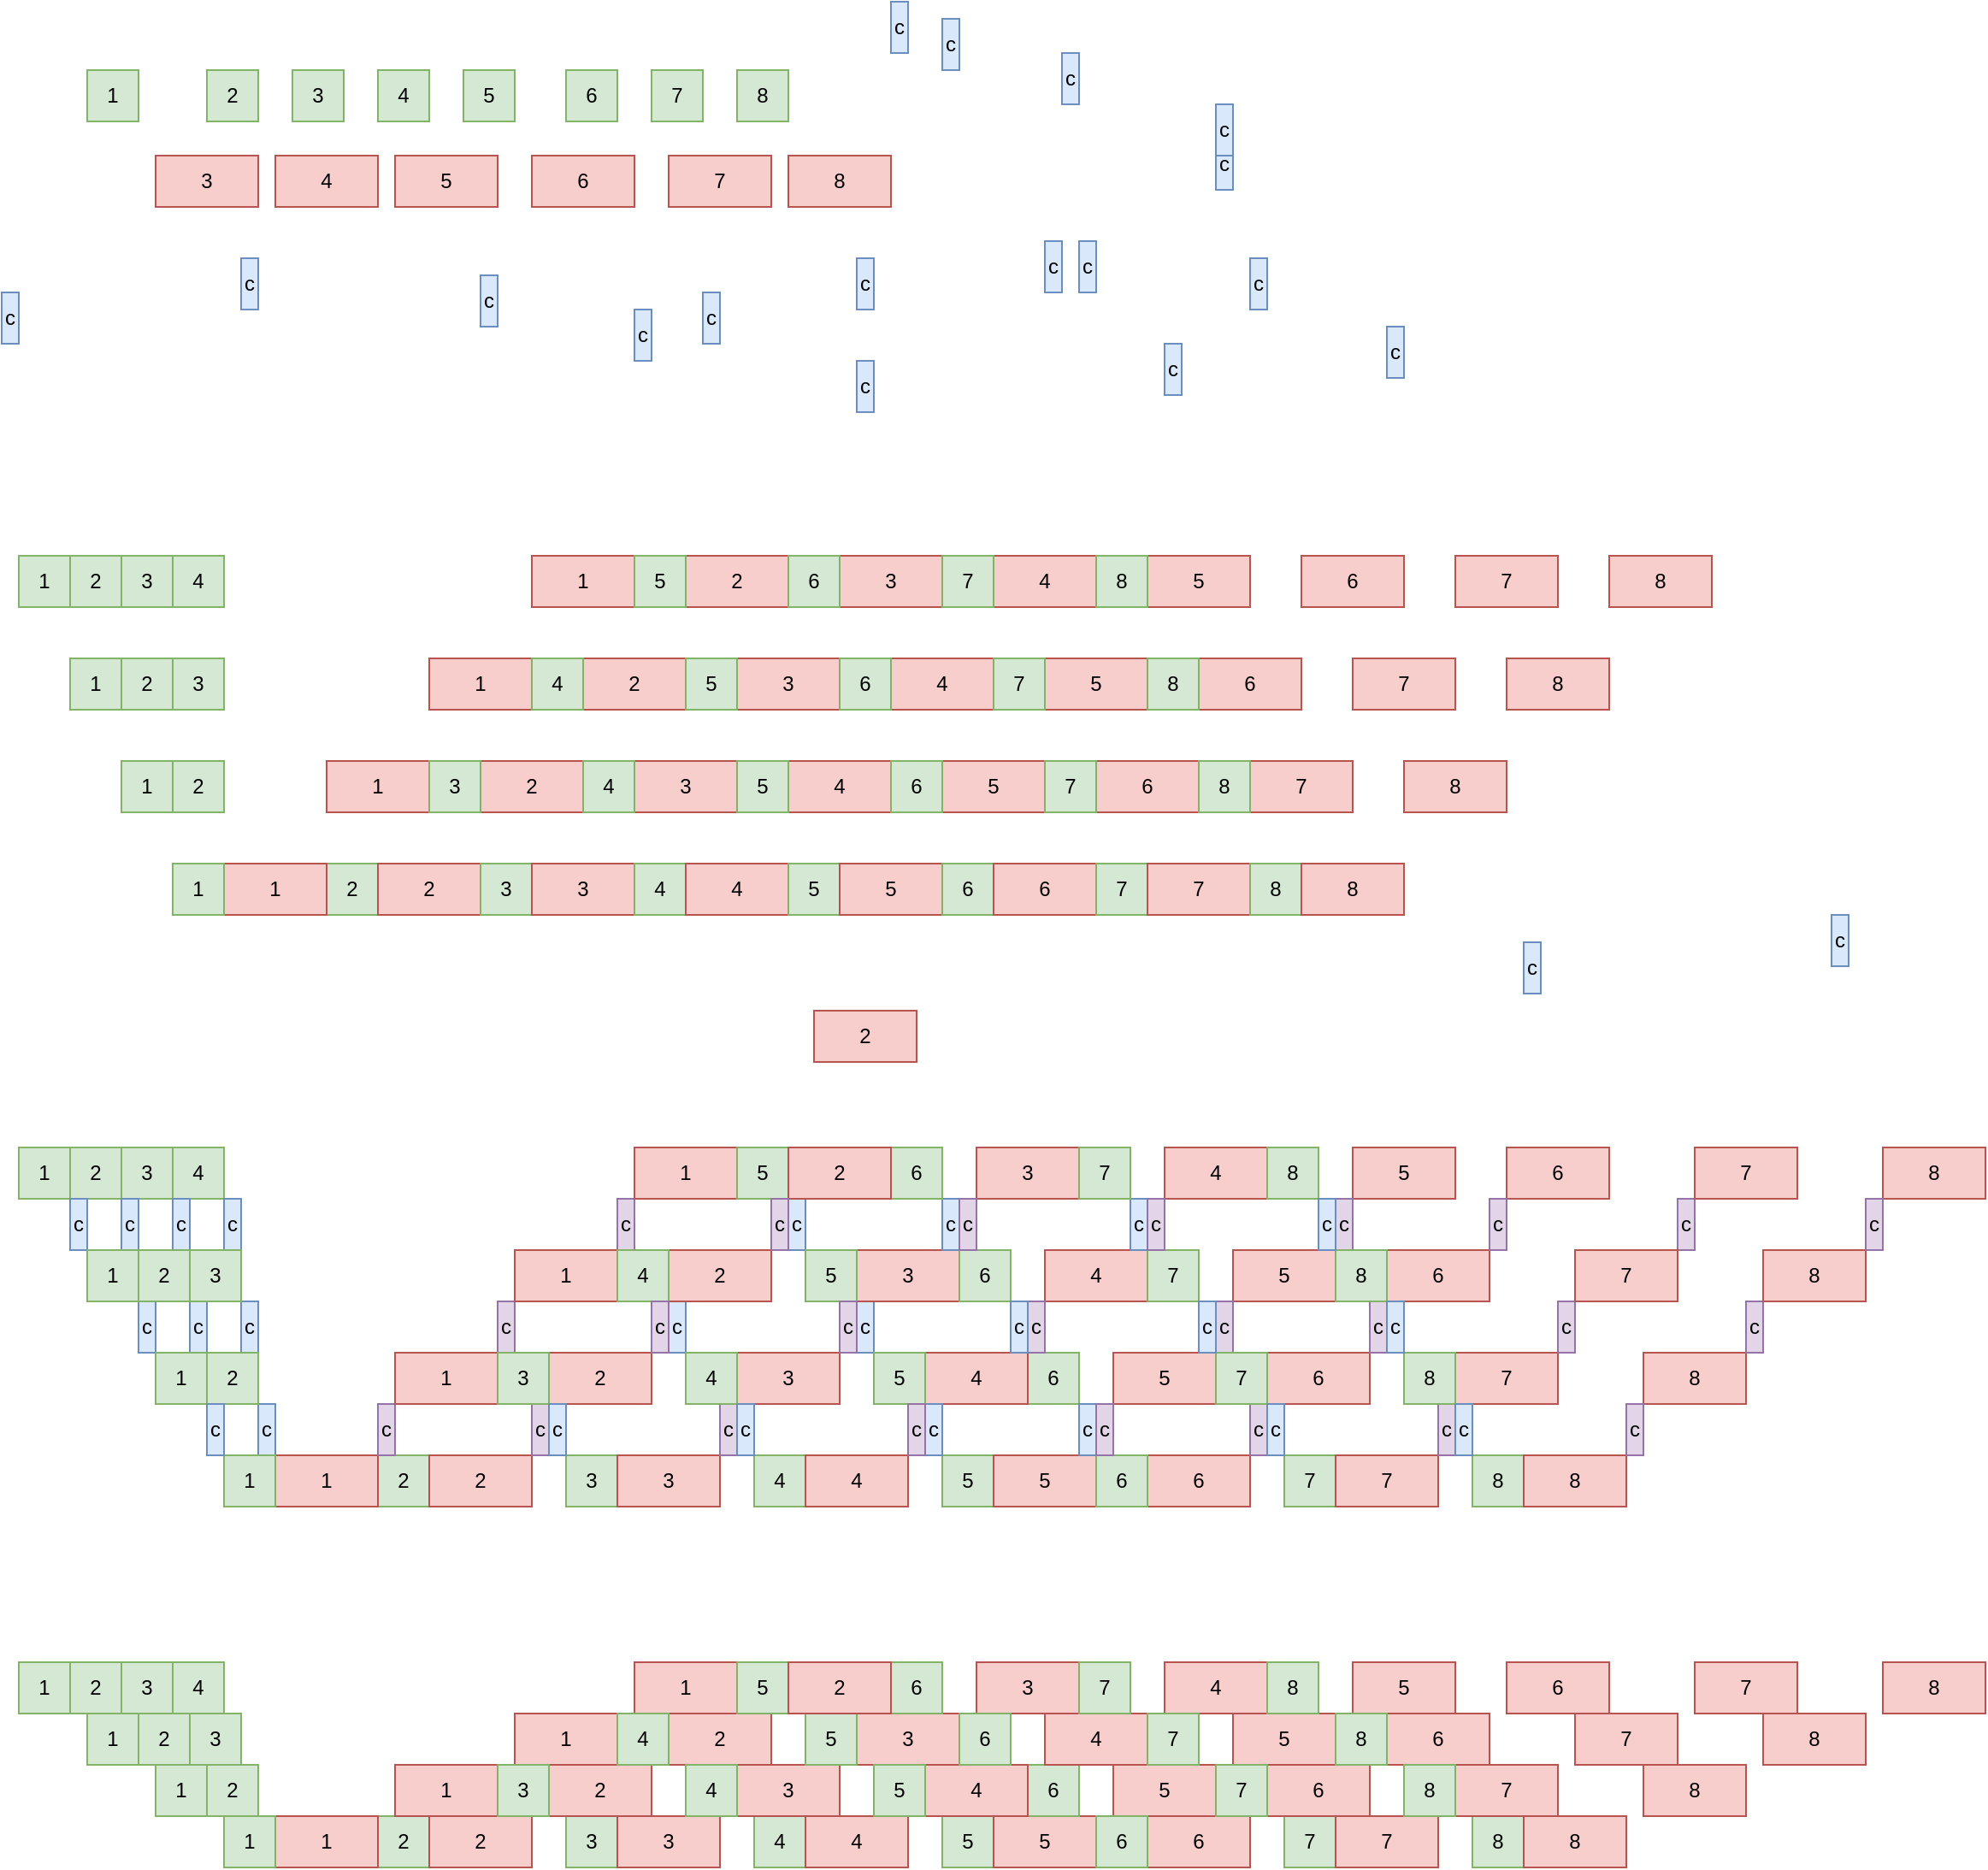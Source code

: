 <mxfile version="28.0.7" pages="2">
  <diagram name="第 1 页" id="0XEMF-05uwlwE_PrEEB_">
    <mxGraphModel dx="1178" dy="724" grid="1" gridSize="10" guides="1" tooltips="1" connect="1" arrows="1" fold="1" page="1" pageScale="1" pageWidth="1169" pageHeight="827" math="0" shadow="0">
      <root>
        <mxCell id="0" />
        <mxCell id="1" parent="0" />
        <mxCell id="P6ik16VyTvR0R-0Ue-37-1" value="1" style="rounded=0;whiteSpace=wrap;html=1;fillColor=#d5e8d4;strokeColor=#82b366;" parent="1" vertex="1">
          <mxGeometry x="120" y="100" width="30" height="30" as="geometry" />
        </mxCell>
        <mxCell id="P6ik16VyTvR0R-0Ue-37-2" value="2" style="rounded=0;whiteSpace=wrap;html=1;fillColor=#d5e8d4;strokeColor=#82b366;" parent="1" vertex="1">
          <mxGeometry x="260" y="564" width="30" height="30" as="geometry" />
        </mxCell>
        <mxCell id="P6ik16VyTvR0R-0Ue-37-3" value="3" style="rounded=0;whiteSpace=wrap;html=1;fillColor=#d5e8d4;strokeColor=#82b366;" parent="1" vertex="1">
          <mxGeometry x="240" y="100" width="30" height="30" as="geometry" />
        </mxCell>
        <mxCell id="P6ik16VyTvR0R-0Ue-37-4" value="4" style="rounded=0;whiteSpace=wrap;html=1;fillColor=#d5e8d4;strokeColor=#82b366;" parent="1" vertex="1">
          <mxGeometry x="290" y="100" width="30" height="30" as="geometry" />
        </mxCell>
        <mxCell id="P6ik16VyTvR0R-0Ue-37-5" value="5" style="rounded=0;whiteSpace=wrap;html=1;fillColor=#d5e8d4;strokeColor=#82b366;" parent="1" vertex="1">
          <mxGeometry x="340" y="100" width="30" height="30" as="geometry" />
        </mxCell>
        <mxCell id="P6ik16VyTvR0R-0Ue-37-6" value="6" style="rounded=0;whiteSpace=wrap;html=1;fillColor=#d5e8d4;strokeColor=#82b366;" parent="1" vertex="1">
          <mxGeometry x="400" y="100" width="30" height="30" as="geometry" />
        </mxCell>
        <mxCell id="P6ik16VyTvR0R-0Ue-37-7" value="7" style="rounded=0;whiteSpace=wrap;html=1;fillColor=#d5e8d4;strokeColor=#82b366;" parent="1" vertex="1">
          <mxGeometry x="450" y="100" width="30" height="30" as="geometry" />
        </mxCell>
        <mxCell id="P6ik16VyTvR0R-0Ue-37-8" value="8" style="rounded=0;whiteSpace=wrap;html=1;fillColor=#d5e8d4;strokeColor=#82b366;" parent="1" vertex="1">
          <mxGeometry x="500" y="100" width="30" height="30" as="geometry" />
        </mxCell>
        <mxCell id="P6ik16VyTvR0R-0Ue-37-9" value="1" style="rounded=0;whiteSpace=wrap;html=1;fillColor=#f8cecc;strokeColor=#b85450;" parent="1" vertex="1">
          <mxGeometry x="200" y="564" width="60" height="30" as="geometry" />
        </mxCell>
        <mxCell id="P6ik16VyTvR0R-0Ue-37-10" value="2" style="rounded=0;whiteSpace=wrap;html=1;fillColor=#f8cecc;strokeColor=#b85450;" parent="1" vertex="1">
          <mxGeometry x="290" y="564" width="60" height="30" as="geometry" />
        </mxCell>
        <mxCell id="P6ik16VyTvR0R-0Ue-37-11" value="3" style="rounded=0;whiteSpace=wrap;html=1;fillColor=#f8cecc;strokeColor=#b85450;" parent="1" vertex="1">
          <mxGeometry x="160" y="150" width="60" height="30" as="geometry" />
        </mxCell>
        <mxCell id="P6ik16VyTvR0R-0Ue-37-12" value="4" style="rounded=0;whiteSpace=wrap;html=1;fillColor=#f8cecc;strokeColor=#b85450;" parent="1" vertex="1">
          <mxGeometry x="230" y="150" width="60" height="30" as="geometry" />
        </mxCell>
        <mxCell id="P6ik16VyTvR0R-0Ue-37-13" value="5" style="rounded=0;whiteSpace=wrap;html=1;fillColor=#f8cecc;strokeColor=#b85450;" parent="1" vertex="1">
          <mxGeometry x="300" y="150" width="60" height="30" as="geometry" />
        </mxCell>
        <mxCell id="P6ik16VyTvR0R-0Ue-37-14" value="6" style="rounded=0;whiteSpace=wrap;html=1;fillColor=#f8cecc;strokeColor=#b85450;" parent="1" vertex="1">
          <mxGeometry x="380" y="150" width="60" height="30" as="geometry" />
        </mxCell>
        <mxCell id="P6ik16VyTvR0R-0Ue-37-15" value="7" style="rounded=0;whiteSpace=wrap;html=1;fillColor=#f8cecc;strokeColor=#b85450;" parent="1" vertex="1">
          <mxGeometry x="460" y="150" width="60" height="30" as="geometry" />
        </mxCell>
        <mxCell id="P6ik16VyTvR0R-0Ue-37-16" value="8" style="rounded=0;whiteSpace=wrap;html=1;fillColor=#f8cecc;strokeColor=#b85450;" parent="1" vertex="1">
          <mxGeometry x="530" y="150" width="60" height="30" as="geometry" />
        </mxCell>
        <mxCell id="P6ik16VyTvR0R-0Ue-37-17" value="1" style="rounded=0;whiteSpace=wrap;html=1;fillColor=#d5e8d4;strokeColor=#82b366;" parent="1" vertex="1">
          <mxGeometry x="80" y="384" width="30" height="30" as="geometry" />
        </mxCell>
        <mxCell id="P6ik16VyTvR0R-0Ue-37-18" value="2" style="rounded=0;whiteSpace=wrap;html=1;fillColor=#d5e8d4;strokeColor=#82b366;" parent="1" vertex="1">
          <mxGeometry x="110" y="384" width="30" height="30" as="geometry" />
        </mxCell>
        <mxCell id="P6ik16VyTvR0R-0Ue-37-19" value="3" style="rounded=0;whiteSpace=wrap;html=1;fillColor=#d5e8d4;strokeColor=#82b366;" parent="1" vertex="1">
          <mxGeometry x="140" y="384" width="30" height="30" as="geometry" />
        </mxCell>
        <mxCell id="P6ik16VyTvR0R-0Ue-37-20" value="4" style="rounded=0;whiteSpace=wrap;html=1;fillColor=#d5e8d4;strokeColor=#82b366;" parent="1" vertex="1">
          <mxGeometry x="170" y="384" width="30" height="30" as="geometry" />
        </mxCell>
        <mxCell id="P6ik16VyTvR0R-0Ue-37-26" value="c" style="rounded=0;whiteSpace=wrap;html=1;fillColor=#dae8fc;strokeColor=#6c8ebf;" parent="1" vertex="1">
          <mxGeometry x="570" y="270" width="10" height="30" as="geometry" />
        </mxCell>
        <mxCell id="P6ik16VyTvR0R-0Ue-37-27" value="c" style="rounded=0;whiteSpace=wrap;html=1;fillColor=#dae8fc;strokeColor=#6c8ebf;" parent="1" vertex="1">
          <mxGeometry x="570" y="270" width="10" height="30" as="geometry" />
        </mxCell>
        <mxCell id="P6ik16VyTvR0R-0Ue-37-29" value="c" style="rounded=0;whiteSpace=wrap;html=1;fillColor=#dae8fc;strokeColor=#6c8ebf;" parent="1" vertex="1">
          <mxGeometry x="750" y="260" width="10" height="30" as="geometry" />
        </mxCell>
        <mxCell id="P6ik16VyTvR0R-0Ue-37-30" value="c" style="rounded=0;whiteSpace=wrap;html=1;fillColor=#dae8fc;strokeColor=#6c8ebf;" parent="1" vertex="1">
          <mxGeometry x="800" y="210" width="10" height="30" as="geometry" />
        </mxCell>
        <mxCell id="P6ik16VyTvR0R-0Ue-37-31" value="c" style="rounded=0;whiteSpace=wrap;html=1;fillColor=#dae8fc;strokeColor=#6c8ebf;" parent="1" vertex="1">
          <mxGeometry x="880" y="250" width="10" height="30" as="geometry" />
        </mxCell>
        <mxCell id="P6ik16VyTvR0R-0Ue-37-32" value="c" style="rounded=0;whiteSpace=wrap;html=1;fillColor=#dae8fc;strokeColor=#6c8ebf;" parent="1" vertex="1">
          <mxGeometry x="480" y="230" width="10" height="30" as="geometry" />
        </mxCell>
        <mxCell id="P6ik16VyTvR0R-0Ue-37-33" value="c" style="rounded=0;whiteSpace=wrap;html=1;fillColor=#dae8fc;strokeColor=#6c8ebf;" parent="1" vertex="1">
          <mxGeometry x="440" y="240" width="10" height="30" as="geometry" />
        </mxCell>
        <mxCell id="P6ik16VyTvR0R-0Ue-37-35" value="c" style="rounded=0;whiteSpace=wrap;html=1;fillColor=#dae8fc;strokeColor=#6c8ebf;" parent="1" vertex="1">
          <mxGeometry x="350" y="220" width="10" height="30" as="geometry" />
        </mxCell>
        <mxCell id="P6ik16VyTvR0R-0Ue-37-37" value="c" style="rounded=0;whiteSpace=wrap;html=1;fillColor=#dae8fc;strokeColor=#6c8ebf;" parent="1" vertex="1">
          <mxGeometry x="210" y="210" width="10" height="30" as="geometry" />
        </mxCell>
        <mxCell id="P6ik16VyTvR0R-0Ue-37-39" value="c" style="rounded=0;whiteSpace=wrap;html=1;fillColor=#dae8fc;strokeColor=#6c8ebf;" parent="1" vertex="1">
          <mxGeometry x="70" y="230" width="10" height="30" as="geometry" />
        </mxCell>
        <mxCell id="P6ik16VyTvR0R-0Ue-37-40" value="c" style="rounded=0;whiteSpace=wrap;html=1;fillColor=#dae8fc;strokeColor=#6c8ebf;" parent="1" vertex="1">
          <mxGeometry x="570" y="210" width="10" height="30" as="geometry" />
        </mxCell>
        <mxCell id="P6ik16VyTvR0R-0Ue-37-41" value="c" style="rounded=0;whiteSpace=wrap;html=1;fillColor=#dae8fc;strokeColor=#6c8ebf;" parent="1" vertex="1">
          <mxGeometry x="680" y="200" width="10" height="30" as="geometry" />
        </mxCell>
        <mxCell id="P6ik16VyTvR0R-0Ue-37-42" value="c" style="rounded=0;whiteSpace=wrap;html=1;fillColor=#dae8fc;strokeColor=#6c8ebf;" parent="1" vertex="1">
          <mxGeometry x="700" y="200" width="10" height="30" as="geometry" />
        </mxCell>
        <mxCell id="P6ik16VyTvR0R-0Ue-37-43" value="c" style="rounded=0;whiteSpace=wrap;html=1;fillColor=#dae8fc;strokeColor=#6c8ebf;" parent="1" vertex="1">
          <mxGeometry x="780" y="140" width="10" height="30" as="geometry" />
        </mxCell>
        <mxCell id="P6ik16VyTvR0R-0Ue-37-44" value="c" style="rounded=0;whiteSpace=wrap;html=1;fillColor=#dae8fc;strokeColor=#6c8ebf;" parent="1" vertex="1">
          <mxGeometry x="780" y="120" width="10" height="30" as="geometry" />
        </mxCell>
        <mxCell id="P6ik16VyTvR0R-0Ue-37-45" value="c" style="rounded=0;whiteSpace=wrap;html=1;fillColor=#dae8fc;strokeColor=#6c8ebf;" parent="1" vertex="1">
          <mxGeometry x="690" y="90" width="10" height="30" as="geometry" />
        </mxCell>
        <mxCell id="P6ik16VyTvR0R-0Ue-37-46" value="c" style="rounded=0;whiteSpace=wrap;html=1;fillColor=#dae8fc;strokeColor=#6c8ebf;" parent="1" vertex="1">
          <mxGeometry x="620" y="70" width="10" height="30" as="geometry" />
        </mxCell>
        <mxCell id="P6ik16VyTvR0R-0Ue-37-47" value="c" style="rounded=0;whiteSpace=wrap;html=1;fillColor=#dae8fc;strokeColor=#6c8ebf;" parent="1" vertex="1">
          <mxGeometry x="590" y="60" width="10" height="30" as="geometry" />
        </mxCell>
        <mxCell id="P6ik16VyTvR0R-0Ue-37-49" value="1" style="rounded=0;whiteSpace=wrap;html=1;fillColor=#d5e8d4;strokeColor=#82b366;" parent="1" vertex="1">
          <mxGeometry x="110" y="444" width="30" height="30" as="geometry" />
        </mxCell>
        <mxCell id="P6ik16VyTvR0R-0Ue-37-50" value="2" style="rounded=0;whiteSpace=wrap;html=1;fillColor=#d5e8d4;strokeColor=#82b366;" parent="1" vertex="1">
          <mxGeometry x="140" y="444" width="30" height="30" as="geometry" />
        </mxCell>
        <mxCell id="P6ik16VyTvR0R-0Ue-37-51" value="3" style="rounded=0;whiteSpace=wrap;html=1;fillColor=#d5e8d4;strokeColor=#82b366;" parent="1" vertex="1">
          <mxGeometry x="170" y="444" width="30" height="30" as="geometry" />
        </mxCell>
        <mxCell id="P6ik16VyTvR0R-0Ue-37-53" value="1" style="rounded=0;whiteSpace=wrap;html=1;fillColor=#d5e8d4;strokeColor=#82b366;" parent="1" vertex="1">
          <mxGeometry x="140" y="504" width="30" height="30" as="geometry" />
        </mxCell>
        <mxCell id="P6ik16VyTvR0R-0Ue-37-54" value="2" style="rounded=0;whiteSpace=wrap;html=1;fillColor=#d5e8d4;strokeColor=#82b366;" parent="1" vertex="1">
          <mxGeometry x="170" y="504" width="30" height="30" as="geometry" />
        </mxCell>
        <mxCell id="P6ik16VyTvR0R-0Ue-37-55" value="1" style="rounded=0;whiteSpace=wrap;html=1;fillColor=#d5e8d4;strokeColor=#82b366;" parent="1" vertex="1">
          <mxGeometry x="170" y="564" width="30" height="30" as="geometry" />
        </mxCell>
        <mxCell id="P6ik16VyTvR0R-0Ue-37-57" value="2" style="rounded=0;whiteSpace=wrap;html=1;fillColor=#d5e8d4;strokeColor=#82b366;" parent="1" vertex="1">
          <mxGeometry x="190" y="100" width="30" height="30" as="geometry" />
        </mxCell>
        <mxCell id="P6ik16VyTvR0R-0Ue-37-58" value="3" style="rounded=0;whiteSpace=wrap;html=1;fillColor=#d5e8d4;strokeColor=#82b366;" parent="1" vertex="1">
          <mxGeometry x="350" y="564" width="30" height="30" as="geometry" />
        </mxCell>
        <mxCell id="P6ik16VyTvR0R-0Ue-37-59" value="3" style="rounded=0;whiteSpace=wrap;html=1;fillColor=#f8cecc;strokeColor=#b85450;" parent="1" vertex="1">
          <mxGeometry x="380" y="564" width="60" height="30" as="geometry" />
        </mxCell>
        <mxCell id="P6ik16VyTvR0R-0Ue-37-61" value="4" style="rounded=0;whiteSpace=wrap;html=1;fillColor=#d5e8d4;strokeColor=#82b366;" parent="1" vertex="1">
          <mxGeometry x="440" y="564" width="30" height="30" as="geometry" />
        </mxCell>
        <mxCell id="P6ik16VyTvR0R-0Ue-37-62" value="4" style="rounded=0;whiteSpace=wrap;html=1;fillColor=#f8cecc;strokeColor=#b85450;" parent="1" vertex="1">
          <mxGeometry x="470" y="564" width="60" height="30" as="geometry" />
        </mxCell>
        <mxCell id="P6ik16VyTvR0R-0Ue-37-63" value="5" style="rounded=0;whiteSpace=wrap;html=1;fillColor=#d5e8d4;strokeColor=#82b366;" parent="1" vertex="1">
          <mxGeometry x="530" y="564" width="30" height="30" as="geometry" />
        </mxCell>
        <mxCell id="P6ik16VyTvR0R-0Ue-37-64" value="5" style="rounded=0;whiteSpace=wrap;html=1;fillColor=#f8cecc;strokeColor=#b85450;" parent="1" vertex="1">
          <mxGeometry x="560" y="564" width="60" height="30" as="geometry" />
        </mxCell>
        <mxCell id="P6ik16VyTvR0R-0Ue-37-65" value="6" style="rounded=0;whiteSpace=wrap;html=1;fillColor=#d5e8d4;strokeColor=#82b366;" parent="1" vertex="1">
          <mxGeometry x="620" y="564" width="30" height="30" as="geometry" />
        </mxCell>
        <mxCell id="P6ik16VyTvR0R-0Ue-37-66" value="6" style="rounded=0;whiteSpace=wrap;html=1;fillColor=#f8cecc;strokeColor=#b85450;" parent="1" vertex="1">
          <mxGeometry x="650" y="564" width="60" height="30" as="geometry" />
        </mxCell>
        <mxCell id="P6ik16VyTvR0R-0Ue-37-67" value="7" style="rounded=0;whiteSpace=wrap;html=1;fillColor=#d5e8d4;strokeColor=#82b366;" parent="1" vertex="1">
          <mxGeometry x="710" y="564" width="30" height="30" as="geometry" />
        </mxCell>
        <mxCell id="P6ik16VyTvR0R-0Ue-37-68" value="7" style="rounded=0;whiteSpace=wrap;html=1;fillColor=#f8cecc;strokeColor=#b85450;" parent="1" vertex="1">
          <mxGeometry x="740" y="564" width="60" height="30" as="geometry" />
        </mxCell>
        <mxCell id="P6ik16VyTvR0R-0Ue-37-69" value="8" style="rounded=0;whiteSpace=wrap;html=1;fillColor=#d5e8d4;strokeColor=#82b366;" parent="1" vertex="1">
          <mxGeometry x="800" y="564" width="30" height="30" as="geometry" />
        </mxCell>
        <mxCell id="P6ik16VyTvR0R-0Ue-37-70" value="8" style="rounded=0;whiteSpace=wrap;html=1;fillColor=#f8cecc;strokeColor=#b85450;" parent="1" vertex="1">
          <mxGeometry x="830" y="564" width="60" height="30" as="geometry" />
        </mxCell>
        <mxCell id="P6ik16VyTvR0R-0Ue-37-72" value="8" style="rounded=0;whiteSpace=wrap;html=1;fillColor=#f8cecc;strokeColor=#b85450;" parent="1" vertex="1">
          <mxGeometry x="890" y="504" width="60" height="30" as="geometry" />
        </mxCell>
        <mxCell id="P6ik16VyTvR0R-0Ue-37-74" value="8" style="rounded=0;whiteSpace=wrap;html=1;fillColor=#f8cecc;strokeColor=#b85450;" parent="1" vertex="1">
          <mxGeometry x="950" y="444" width="60" height="30" as="geometry" />
        </mxCell>
        <mxCell id="P6ik16VyTvR0R-0Ue-37-76" value="8" style="rounded=0;whiteSpace=wrap;html=1;fillColor=#f8cecc;strokeColor=#b85450;" parent="1" vertex="1">
          <mxGeometry x="1010" y="384" width="60" height="30" as="geometry" />
        </mxCell>
        <mxCell id="P6ik16VyTvR0R-0Ue-37-79" value="1" style="rounded=0;whiteSpace=wrap;html=1;fillColor=#f8cecc;strokeColor=#b85450;" parent="1" vertex="1">
          <mxGeometry x="260" y="504" width="60" height="30" as="geometry" />
        </mxCell>
        <mxCell id="P6ik16VyTvR0R-0Ue-37-81" value="1" style="rounded=0;whiteSpace=wrap;html=1;fillColor=#f8cecc;strokeColor=#b85450;" parent="1" vertex="1">
          <mxGeometry x="320" y="444" width="60" height="30" as="geometry" />
        </mxCell>
        <mxCell id="P6ik16VyTvR0R-0Ue-37-83" value="1" style="rounded=0;whiteSpace=wrap;html=1;fillColor=#f8cecc;strokeColor=#b85450;" parent="1" vertex="1">
          <mxGeometry x="380" y="384" width="60" height="30" as="geometry" />
        </mxCell>
        <mxCell id="P6ik16VyTvR0R-0Ue-37-86" value="2" style="rounded=0;whiteSpace=wrap;html=1;fillColor=#f8cecc;strokeColor=#b85450;" parent="1" vertex="1">
          <mxGeometry x="350" y="504" width="60" height="30" as="geometry" />
        </mxCell>
        <mxCell id="P6ik16VyTvR0R-0Ue-37-88" value="2" style="rounded=0;whiteSpace=wrap;html=1;fillColor=#f8cecc;strokeColor=#b85450;" parent="1" vertex="1">
          <mxGeometry x="410" y="444" width="60" height="30" as="geometry" />
        </mxCell>
        <mxCell id="P6ik16VyTvR0R-0Ue-37-90" value="2" style="rounded=0;whiteSpace=wrap;html=1;fillColor=#f8cecc;strokeColor=#b85450;" parent="1" vertex="1">
          <mxGeometry x="470" y="384" width="60" height="30" as="geometry" />
        </mxCell>
        <mxCell id="P6ik16VyTvR0R-0Ue-37-93" value="3" style="rounded=0;whiteSpace=wrap;html=1;fillColor=#f8cecc;strokeColor=#b85450;" parent="1" vertex="1">
          <mxGeometry x="440" y="504" width="60" height="30" as="geometry" />
        </mxCell>
        <mxCell id="P6ik16VyTvR0R-0Ue-37-95" value="3" style="rounded=0;whiteSpace=wrap;html=1;fillColor=#f8cecc;strokeColor=#b85450;" parent="1" vertex="1">
          <mxGeometry x="500" y="444" width="60" height="30" as="geometry" />
        </mxCell>
        <mxCell id="P6ik16VyTvR0R-0Ue-37-97" value="3" style="rounded=0;whiteSpace=wrap;html=1;fillColor=#f8cecc;strokeColor=#b85450;" parent="1" vertex="1">
          <mxGeometry x="560" y="384" width="60" height="30" as="geometry" />
        </mxCell>
        <mxCell id="P6ik16VyTvR0R-0Ue-37-101" value="4" style="rounded=0;whiteSpace=wrap;html=1;fillColor=#f8cecc;strokeColor=#b85450;" parent="1" vertex="1">
          <mxGeometry x="530" y="504" width="60" height="30" as="geometry" />
        </mxCell>
        <mxCell id="P6ik16VyTvR0R-0Ue-37-103" value="4" style="rounded=0;whiteSpace=wrap;html=1;fillColor=#f8cecc;strokeColor=#b85450;" parent="1" vertex="1">
          <mxGeometry x="590" y="444" width="60" height="30" as="geometry" />
        </mxCell>
        <mxCell id="P6ik16VyTvR0R-0Ue-37-105" value="4" style="rounded=0;whiteSpace=wrap;html=1;fillColor=#f8cecc;strokeColor=#b85450;" parent="1" vertex="1">
          <mxGeometry x="650" y="384" width="60" height="30" as="geometry" />
        </mxCell>
        <mxCell id="P6ik16VyTvR0R-0Ue-37-107" value="5" style="rounded=0;whiteSpace=wrap;html=1;fillColor=#f8cecc;strokeColor=#b85450;" parent="1" vertex="1">
          <mxGeometry x="620" y="504" width="60" height="30" as="geometry" />
        </mxCell>
        <mxCell id="P6ik16VyTvR0R-0Ue-37-109" value="5" style="rounded=0;whiteSpace=wrap;html=1;fillColor=#f8cecc;strokeColor=#b85450;" parent="1" vertex="1">
          <mxGeometry x="680" y="444" width="60" height="30" as="geometry" />
        </mxCell>
        <mxCell id="P6ik16VyTvR0R-0Ue-37-111" value="5" style="rounded=0;whiteSpace=wrap;html=1;fillColor=#f8cecc;strokeColor=#b85450;" parent="1" vertex="1">
          <mxGeometry x="740" y="384" width="60" height="30" as="geometry" />
        </mxCell>
        <mxCell id="P6ik16VyTvR0R-0Ue-37-113" value="6" style="rounded=0;whiteSpace=wrap;html=1;fillColor=#f8cecc;strokeColor=#b85450;" parent="1" vertex="1">
          <mxGeometry x="710" y="504" width="60" height="30" as="geometry" />
        </mxCell>
        <mxCell id="P6ik16VyTvR0R-0Ue-37-115" value="6" style="rounded=0;whiteSpace=wrap;html=1;fillColor=#f8cecc;strokeColor=#b85450;" parent="1" vertex="1">
          <mxGeometry x="770" y="444" width="60" height="30" as="geometry" />
        </mxCell>
        <mxCell id="P6ik16VyTvR0R-0Ue-37-117" value="6" style="rounded=0;whiteSpace=wrap;html=1;fillColor=#f8cecc;strokeColor=#b85450;" parent="1" vertex="1">
          <mxGeometry x="830" y="384" width="60" height="30" as="geometry" />
        </mxCell>
        <mxCell id="luLtKGwgGsSgGnpT2l3V-1" value="7" style="rounded=0;whiteSpace=wrap;html=1;fillColor=#f8cecc;strokeColor=#b85450;" vertex="1" parent="1">
          <mxGeometry x="800" y="504" width="60" height="30" as="geometry" />
        </mxCell>
        <mxCell id="luLtKGwgGsSgGnpT2l3V-3" value="7" style="rounded=0;whiteSpace=wrap;html=1;fillColor=#f8cecc;strokeColor=#b85450;" vertex="1" parent="1">
          <mxGeometry x="860" y="444" width="60" height="30" as="geometry" />
        </mxCell>
        <mxCell id="luLtKGwgGsSgGnpT2l3V-5" value="7" style="rounded=0;whiteSpace=wrap;html=1;fillColor=#f8cecc;strokeColor=#b85450;" vertex="1" parent="1">
          <mxGeometry x="920" y="384" width="60" height="30" as="geometry" />
        </mxCell>
        <mxCell id="luLtKGwgGsSgGnpT2l3V-7" value="4" style="rounded=0;whiteSpace=wrap;html=1;fillColor=#d5e8d4;strokeColor=#82b366;" vertex="1" parent="1">
          <mxGeometry x="380" y="444" width="30" height="30" as="geometry" />
        </mxCell>
        <mxCell id="luLtKGwgGsSgGnpT2l3V-8" value="5" style="rounded=0;whiteSpace=wrap;html=1;fillColor=#d5e8d4;strokeColor=#82b366;" vertex="1" parent="1">
          <mxGeometry x="470" y="444" width="30" height="30" as="geometry" />
        </mxCell>
        <mxCell id="luLtKGwgGsSgGnpT2l3V-9" value="6" style="rounded=0;whiteSpace=wrap;html=1;fillColor=#d5e8d4;strokeColor=#82b366;" vertex="1" parent="1">
          <mxGeometry x="560" y="444" width="30" height="30" as="geometry" />
        </mxCell>
        <mxCell id="luLtKGwgGsSgGnpT2l3V-10" value="7" style="rounded=0;whiteSpace=wrap;html=1;fillColor=#d5e8d4;strokeColor=#82b366;" vertex="1" parent="1">
          <mxGeometry x="650" y="444" width="30" height="30" as="geometry" />
        </mxCell>
        <mxCell id="luLtKGwgGsSgGnpT2l3V-11" value="8" style="rounded=0;whiteSpace=wrap;html=1;fillColor=#d5e8d4;strokeColor=#82b366;" vertex="1" parent="1">
          <mxGeometry x="740" y="444" width="30" height="30" as="geometry" />
        </mxCell>
        <mxCell id="luLtKGwgGsSgGnpT2l3V-12" value="4" style="rounded=0;whiteSpace=wrap;html=1;fillColor=#d5e8d4;strokeColor=#82b366;" vertex="1" parent="1">
          <mxGeometry x="410" y="504" width="30" height="30" as="geometry" />
        </mxCell>
        <mxCell id="luLtKGwgGsSgGnpT2l3V-101" value="2" style="rounded=0;whiteSpace=wrap;html=1;fillColor=#d5e8d4;strokeColor=#82b366;" vertex="1" parent="1">
          <mxGeometry x="290" y="910" width="30" height="30" as="geometry" />
        </mxCell>
        <mxCell id="luLtKGwgGsSgGnpT2l3V-102" value="1" style="rounded=0;whiteSpace=wrap;html=1;fillColor=#f8cecc;strokeColor=#b85450;" vertex="1" parent="1">
          <mxGeometry x="230" y="910" width="60" height="30" as="geometry" />
        </mxCell>
        <mxCell id="luLtKGwgGsSgGnpT2l3V-103" value="2" style="rounded=0;whiteSpace=wrap;html=1;fillColor=#f8cecc;strokeColor=#b85450;" vertex="1" parent="1">
          <mxGeometry x="320" y="910" width="60" height="30" as="geometry" />
        </mxCell>
        <mxCell id="luLtKGwgGsSgGnpT2l3V-104" value="1" style="rounded=0;whiteSpace=wrap;html=1;fillColor=#d5e8d4;strokeColor=#82b366;" vertex="1" parent="1">
          <mxGeometry x="80" y="730" width="30" height="30" as="geometry" />
        </mxCell>
        <mxCell id="luLtKGwgGsSgGnpT2l3V-105" value="2" style="rounded=0;whiteSpace=wrap;html=1;fillColor=#d5e8d4;strokeColor=#82b366;" vertex="1" parent="1">
          <mxGeometry x="110" y="730" width="30" height="30" as="geometry" />
        </mxCell>
        <mxCell id="luLtKGwgGsSgGnpT2l3V-106" value="3" style="rounded=0;whiteSpace=wrap;html=1;fillColor=#d5e8d4;strokeColor=#82b366;" vertex="1" parent="1">
          <mxGeometry x="140" y="730" width="30" height="30" as="geometry" />
        </mxCell>
        <mxCell id="luLtKGwgGsSgGnpT2l3V-107" value="4" style="rounded=0;whiteSpace=wrap;html=1;fillColor=#d5e8d4;strokeColor=#82b366;" vertex="1" parent="1">
          <mxGeometry x="170" y="730" width="30" height="30" as="geometry" />
        </mxCell>
        <mxCell id="luLtKGwgGsSgGnpT2l3V-108" value="c" style="rounded=0;whiteSpace=wrap;html=1;fillColor=#dae8fc;strokeColor=#6c8ebf;" vertex="1" parent="1">
          <mxGeometry x="170" y="760" width="10" height="30" as="geometry" />
        </mxCell>
        <mxCell id="luLtKGwgGsSgGnpT2l3V-109" value="c" style="rounded=0;whiteSpace=wrap;html=1;fillColor=#dae8fc;strokeColor=#6c8ebf;" vertex="1" parent="1">
          <mxGeometry x="110" y="760" width="10" height="30" as="geometry" />
        </mxCell>
        <mxCell id="luLtKGwgGsSgGnpT2l3V-110" value="c" style="rounded=0;whiteSpace=wrap;html=1;fillColor=#dae8fc;strokeColor=#6c8ebf;" vertex="1" parent="1">
          <mxGeometry x="200" y="760" width="10" height="30" as="geometry" />
        </mxCell>
        <mxCell id="luLtKGwgGsSgGnpT2l3V-111" value="c" style="rounded=0;whiteSpace=wrap;html=1;fillColor=#dae8fc;strokeColor=#6c8ebf;" vertex="1" parent="1">
          <mxGeometry x="150" y="820" width="10" height="30" as="geometry" />
        </mxCell>
        <mxCell id="luLtKGwgGsSgGnpT2l3V-112" value="c" style="rounded=0;whiteSpace=wrap;html=1;fillColor=#dae8fc;strokeColor=#6c8ebf;" vertex="1" parent="1">
          <mxGeometry x="220" y="880" width="10" height="30" as="geometry" />
        </mxCell>
        <mxCell id="luLtKGwgGsSgGnpT2l3V-113" value="c" style="rounded=0;whiteSpace=wrap;html=1;fillColor=#dae8fc;strokeColor=#6c8ebf;" vertex="1" parent="1">
          <mxGeometry x="180" y="820" width="10" height="30" as="geometry" />
        </mxCell>
        <mxCell id="luLtKGwgGsSgGnpT2l3V-114" value="c" style="rounded=0;whiteSpace=wrap;html=1;fillColor=#dae8fc;strokeColor=#6c8ebf;" vertex="1" parent="1">
          <mxGeometry x="210" y="820" width="10" height="30" as="geometry" />
        </mxCell>
        <mxCell id="luLtKGwgGsSgGnpT2l3V-115" value="c" style="rounded=0;whiteSpace=wrap;html=1;fillColor=#dae8fc;strokeColor=#6c8ebf;" vertex="1" parent="1">
          <mxGeometry x="140" y="760" width="10" height="30" as="geometry" />
        </mxCell>
        <mxCell id="luLtKGwgGsSgGnpT2l3V-116" value="1" style="rounded=0;whiteSpace=wrap;html=1;fillColor=#d5e8d4;strokeColor=#82b366;" vertex="1" parent="1">
          <mxGeometry x="120" y="790" width="30" height="30" as="geometry" />
        </mxCell>
        <mxCell id="luLtKGwgGsSgGnpT2l3V-117" value="2" style="rounded=0;whiteSpace=wrap;html=1;fillColor=#d5e8d4;strokeColor=#82b366;" vertex="1" parent="1">
          <mxGeometry x="150" y="790" width="30" height="30" as="geometry" />
        </mxCell>
        <mxCell id="luLtKGwgGsSgGnpT2l3V-118" value="3" style="rounded=0;whiteSpace=wrap;html=1;fillColor=#d5e8d4;strokeColor=#82b366;" vertex="1" parent="1">
          <mxGeometry x="180" y="790" width="30" height="30" as="geometry" />
        </mxCell>
        <mxCell id="luLtKGwgGsSgGnpT2l3V-119" value="1" style="rounded=0;whiteSpace=wrap;html=1;fillColor=#d5e8d4;strokeColor=#82b366;" vertex="1" parent="1">
          <mxGeometry x="160" y="850" width="30" height="30" as="geometry" />
        </mxCell>
        <mxCell id="luLtKGwgGsSgGnpT2l3V-120" value="2" style="rounded=0;whiteSpace=wrap;html=1;fillColor=#d5e8d4;strokeColor=#82b366;" vertex="1" parent="1">
          <mxGeometry x="190" y="850" width="30" height="30" as="geometry" />
        </mxCell>
        <mxCell id="luLtKGwgGsSgGnpT2l3V-121" value="1" style="rounded=0;whiteSpace=wrap;html=1;fillColor=#d5e8d4;strokeColor=#82b366;" vertex="1" parent="1">
          <mxGeometry x="200" y="910" width="30" height="30" as="geometry" />
        </mxCell>
        <mxCell id="luLtKGwgGsSgGnpT2l3V-122" value="c" style="rounded=0;whiteSpace=wrap;html=1;fillColor=#dae8fc;strokeColor=#6c8ebf;" vertex="1" parent="1">
          <mxGeometry x="190" y="880" width="10" height="30" as="geometry" />
        </mxCell>
        <mxCell id="luLtKGwgGsSgGnpT2l3V-123" value="3" style="rounded=0;whiteSpace=wrap;html=1;fillColor=#d5e8d4;strokeColor=#82b366;" vertex="1" parent="1">
          <mxGeometry x="400" y="910" width="30" height="30" as="geometry" />
        </mxCell>
        <mxCell id="luLtKGwgGsSgGnpT2l3V-124" value="3" style="rounded=0;whiteSpace=wrap;html=1;fillColor=#f8cecc;strokeColor=#b85450;" vertex="1" parent="1">
          <mxGeometry x="430" y="910" width="60" height="30" as="geometry" />
        </mxCell>
        <mxCell id="luLtKGwgGsSgGnpT2l3V-125" value="4" style="rounded=0;whiteSpace=wrap;html=1;fillColor=#d5e8d4;strokeColor=#82b366;" vertex="1" parent="1">
          <mxGeometry x="510" y="910" width="30" height="30" as="geometry" />
        </mxCell>
        <mxCell id="luLtKGwgGsSgGnpT2l3V-126" value="4" style="rounded=0;whiteSpace=wrap;html=1;fillColor=#f8cecc;strokeColor=#b85450;" vertex="1" parent="1">
          <mxGeometry x="540" y="910" width="60" height="30" as="geometry" />
        </mxCell>
        <mxCell id="luLtKGwgGsSgGnpT2l3V-127" value="5" style="rounded=0;whiteSpace=wrap;html=1;fillColor=#d5e8d4;strokeColor=#82b366;" vertex="1" parent="1">
          <mxGeometry x="620" y="910" width="30" height="30" as="geometry" />
        </mxCell>
        <mxCell id="luLtKGwgGsSgGnpT2l3V-128" value="5" style="rounded=0;whiteSpace=wrap;html=1;fillColor=#f8cecc;strokeColor=#b85450;" vertex="1" parent="1">
          <mxGeometry x="650" y="910" width="60" height="30" as="geometry" />
        </mxCell>
        <mxCell id="luLtKGwgGsSgGnpT2l3V-129" value="6" style="rounded=0;whiteSpace=wrap;html=1;fillColor=#d5e8d4;strokeColor=#82b366;" vertex="1" parent="1">
          <mxGeometry x="670" y="850" width="30" height="30" as="geometry" />
        </mxCell>
        <mxCell id="luLtKGwgGsSgGnpT2l3V-130" value="6" style="rounded=0;whiteSpace=wrap;html=1;fillColor=#f8cecc;strokeColor=#b85450;" vertex="1" parent="1">
          <mxGeometry x="740" y="910" width="60" height="30" as="geometry" />
        </mxCell>
        <mxCell id="luLtKGwgGsSgGnpT2l3V-131" value="7" style="rounded=0;whiteSpace=wrap;html=1;fillColor=#d5e8d4;strokeColor=#82b366;" vertex="1" parent="1">
          <mxGeometry x="820" y="910" width="30" height="30" as="geometry" />
        </mxCell>
        <mxCell id="luLtKGwgGsSgGnpT2l3V-132" value="7" style="rounded=0;whiteSpace=wrap;html=1;fillColor=#f8cecc;strokeColor=#b85450;" vertex="1" parent="1">
          <mxGeometry x="850" y="910" width="60" height="30" as="geometry" />
        </mxCell>
        <mxCell id="luLtKGwgGsSgGnpT2l3V-133" value="8" style="rounded=0;whiteSpace=wrap;html=1;fillColor=#d5e8d4;strokeColor=#82b366;" vertex="1" parent="1">
          <mxGeometry x="930" y="910" width="30" height="30" as="geometry" />
        </mxCell>
        <mxCell id="luLtKGwgGsSgGnpT2l3V-134" value="8" style="rounded=0;whiteSpace=wrap;html=1;fillColor=#f8cecc;strokeColor=#b85450;" vertex="1" parent="1">
          <mxGeometry x="960" y="910" width="60" height="30" as="geometry" />
        </mxCell>
        <mxCell id="luLtKGwgGsSgGnpT2l3V-135" value="c" style="rounded=0;whiteSpace=wrap;html=1;fillColor=#e1d5e7;strokeColor=#9673a6;" vertex="1" parent="1">
          <mxGeometry x="800" y="880" width="10" height="30" as="geometry" />
        </mxCell>
        <mxCell id="luLtKGwgGsSgGnpT2l3V-136" value="8" style="rounded=0;whiteSpace=wrap;html=1;fillColor=#f8cecc;strokeColor=#b85450;" vertex="1" parent="1">
          <mxGeometry x="1030" y="850" width="60" height="30" as="geometry" />
        </mxCell>
        <mxCell id="luLtKGwgGsSgGnpT2l3V-137" value="c" style="rounded=0;whiteSpace=wrap;html=1;fillColor=#e1d5e7;strokeColor=#9673a6;" vertex="1" parent="1">
          <mxGeometry x="1090" y="820" width="10" height="30" as="geometry" />
        </mxCell>
        <mxCell id="luLtKGwgGsSgGnpT2l3V-138" value="8" style="rounded=0;whiteSpace=wrap;html=1;fillColor=#f8cecc;strokeColor=#b85450;" vertex="1" parent="1">
          <mxGeometry x="1100" y="790" width="60" height="30" as="geometry" />
        </mxCell>
        <mxCell id="luLtKGwgGsSgGnpT2l3V-139" value="c" style="rounded=0;whiteSpace=wrap;html=1;fillColor=#e1d5e7;strokeColor=#9673a6;" vertex="1" parent="1">
          <mxGeometry x="1050" y="760" width="10" height="30" as="geometry" />
        </mxCell>
        <mxCell id="luLtKGwgGsSgGnpT2l3V-140" value="8" style="rounded=0;whiteSpace=wrap;html=1;fillColor=#f8cecc;strokeColor=#b85450;" vertex="1" parent="1">
          <mxGeometry x="1170" y="730" width="60" height="30" as="geometry" />
        </mxCell>
        <mxCell id="luLtKGwgGsSgGnpT2l3V-141" value="c" style="rounded=0;whiteSpace=wrap;html=1;fillColor=#e1d5e7;strokeColor=#9673a6;" vertex="1" parent="1">
          <mxGeometry x="290" y="880" width="10" height="30" as="geometry" />
        </mxCell>
        <mxCell id="luLtKGwgGsSgGnpT2l3V-142" value="1" style="rounded=0;whiteSpace=wrap;html=1;fillColor=#f8cecc;strokeColor=#b85450;" vertex="1" parent="1">
          <mxGeometry x="300" y="850" width="60" height="30" as="geometry" />
        </mxCell>
        <mxCell id="luLtKGwgGsSgGnpT2l3V-143" value="c" style="rounded=0;whiteSpace=wrap;html=1;fillColor=#e1d5e7;strokeColor=#9673a6;" vertex="1" parent="1">
          <mxGeometry x="360" y="820" width="10" height="30" as="geometry" />
        </mxCell>
        <mxCell id="luLtKGwgGsSgGnpT2l3V-144" value="1" style="rounded=0;whiteSpace=wrap;html=1;fillColor=#f8cecc;strokeColor=#b85450;" vertex="1" parent="1">
          <mxGeometry x="370" y="790" width="60" height="30" as="geometry" />
        </mxCell>
        <mxCell id="luLtKGwgGsSgGnpT2l3V-145" value="c" style="rounded=0;whiteSpace=wrap;html=1;fillColor=#e1d5e7;strokeColor=#9673a6;" vertex="1" parent="1">
          <mxGeometry x="430" y="760" width="10" height="30" as="geometry" />
        </mxCell>
        <mxCell id="luLtKGwgGsSgGnpT2l3V-146" value="1" style="rounded=0;whiteSpace=wrap;html=1;fillColor=#f8cecc;strokeColor=#b85450;" vertex="1" parent="1">
          <mxGeometry x="440" y="730" width="60" height="30" as="geometry" />
        </mxCell>
        <mxCell id="luLtKGwgGsSgGnpT2l3V-147" value="c" style="rounded=0;whiteSpace=wrap;html=1;fillColor=#e1d5e7;strokeColor=#9673a6;" vertex="1" parent="1">
          <mxGeometry x="380" y="880" width="10" height="30" as="geometry" />
        </mxCell>
        <mxCell id="luLtKGwgGsSgGnpT2l3V-148" value="2" style="rounded=0;whiteSpace=wrap;html=1;fillColor=#f8cecc;strokeColor=#b85450;" vertex="1" parent="1">
          <mxGeometry x="390" y="850" width="60" height="30" as="geometry" />
        </mxCell>
        <mxCell id="luLtKGwgGsSgGnpT2l3V-149" value="c" style="rounded=0;whiteSpace=wrap;html=1;fillColor=#dae8fc;strokeColor=#6c8ebf;" vertex="1" parent="1">
          <mxGeometry x="460" y="820" width="10" height="30" as="geometry" />
        </mxCell>
        <mxCell id="luLtKGwgGsSgGnpT2l3V-150" value="2" style="rounded=0;whiteSpace=wrap;html=1;fillColor=#f8cecc;strokeColor=#b85450;" vertex="1" parent="1">
          <mxGeometry x="460" y="790" width="60" height="30" as="geometry" />
        </mxCell>
        <mxCell id="luLtKGwgGsSgGnpT2l3V-151" value="c" style="rounded=0;whiteSpace=wrap;html=1;fillColor=#dae8fc;strokeColor=#6c8ebf;" vertex="1" parent="1">
          <mxGeometry x="530" y="760" width="10" height="30" as="geometry" />
        </mxCell>
        <mxCell id="luLtKGwgGsSgGnpT2l3V-152" value="2" style="rounded=0;whiteSpace=wrap;html=1;fillColor=#f8cecc;strokeColor=#b85450;" vertex="1" parent="1">
          <mxGeometry x="545" y="650" width="60" height="30" as="geometry" />
        </mxCell>
        <mxCell id="luLtKGwgGsSgGnpT2l3V-153" value="c" style="rounded=0;whiteSpace=wrap;html=1;fillColor=#e1d5e7;strokeColor=#9673a6;" vertex="1" parent="1">
          <mxGeometry x="490" y="880" width="10" height="30" as="geometry" />
        </mxCell>
        <mxCell id="luLtKGwgGsSgGnpT2l3V-154" value="3" style="rounded=0;whiteSpace=wrap;html=1;fillColor=#f8cecc;strokeColor=#b85450;" vertex="1" parent="1">
          <mxGeometry x="500" y="850" width="60" height="30" as="geometry" />
        </mxCell>
        <mxCell id="luLtKGwgGsSgGnpT2l3V-155" value="c" style="rounded=0;whiteSpace=wrap;html=1;fillColor=#dae8fc;strokeColor=#6c8ebf;" vertex="1" parent="1">
          <mxGeometry x="570" y="820" width="10" height="30" as="geometry" />
        </mxCell>
        <mxCell id="luLtKGwgGsSgGnpT2l3V-156" value="3" style="rounded=0;whiteSpace=wrap;html=1;fillColor=#f8cecc;strokeColor=#b85450;" vertex="1" parent="1">
          <mxGeometry x="570" y="790" width="60" height="30" as="geometry" />
        </mxCell>
        <mxCell id="luLtKGwgGsSgGnpT2l3V-157" value="c" style="rounded=0;whiteSpace=wrap;html=1;fillColor=#dae8fc;strokeColor=#6c8ebf;" vertex="1" parent="1">
          <mxGeometry x="620" y="760" width="10" height="30" as="geometry" />
        </mxCell>
        <mxCell id="luLtKGwgGsSgGnpT2l3V-158" value="3" style="rounded=0;whiteSpace=wrap;html=1;fillColor=#f8cecc;strokeColor=#b85450;" vertex="1" parent="1">
          <mxGeometry x="640" y="730" width="60" height="30" as="geometry" />
        </mxCell>
        <mxCell id="luLtKGwgGsSgGnpT2l3V-159" value="c" style="rounded=0;whiteSpace=wrap;html=1;fillColor=#dae8fc;strokeColor=#6c8ebf;" vertex="1" parent="1">
          <mxGeometry x="610" y="880" width="10" height="30" as="geometry" />
        </mxCell>
        <mxCell id="luLtKGwgGsSgGnpT2l3V-160" value="4" style="rounded=0;whiteSpace=wrap;html=1;fillColor=#f8cecc;strokeColor=#b85450;" vertex="1" parent="1">
          <mxGeometry x="610" y="850" width="60" height="30" as="geometry" />
        </mxCell>
        <mxCell id="luLtKGwgGsSgGnpT2l3V-161" value="c" style="rounded=0;whiteSpace=wrap;html=1;fillColor=#e1d5e7;strokeColor=#9673a6;" vertex="1" parent="1">
          <mxGeometry x="1160" y="760" width="10" height="30" as="geometry" />
        </mxCell>
        <mxCell id="luLtKGwgGsSgGnpT2l3V-162" value="4" style="rounded=0;whiteSpace=wrap;html=1;fillColor=#f8cecc;strokeColor=#b85450;" vertex="1" parent="1">
          <mxGeometry x="680" y="790" width="60" height="30" as="geometry" />
        </mxCell>
        <mxCell id="luLtKGwgGsSgGnpT2l3V-163" value="c" style="rounded=0;whiteSpace=wrap;html=1;fillColor=#dae8fc;strokeColor=#6c8ebf;" vertex="1" parent="1">
          <mxGeometry x="730" y="760" width="10" height="30" as="geometry" />
        </mxCell>
        <mxCell id="luLtKGwgGsSgGnpT2l3V-164" value="4" style="rounded=0;whiteSpace=wrap;html=1;fillColor=#f8cecc;strokeColor=#b85450;" vertex="1" parent="1">
          <mxGeometry x="750" y="730" width="60" height="30" as="geometry" />
        </mxCell>
        <mxCell id="luLtKGwgGsSgGnpT2l3V-165" value="c" style="rounded=0;whiteSpace=wrap;html=1;fillColor=#dae8fc;strokeColor=#6c8ebf;" vertex="1" parent="1">
          <mxGeometry x="700" y="880" width="10" height="30" as="geometry" />
        </mxCell>
        <mxCell id="luLtKGwgGsSgGnpT2l3V-166" value="5" style="rounded=0;whiteSpace=wrap;html=1;fillColor=#f8cecc;strokeColor=#b85450;" vertex="1" parent="1">
          <mxGeometry x="720" y="850" width="60" height="30" as="geometry" />
        </mxCell>
        <mxCell id="luLtKGwgGsSgGnpT2l3V-167" value="c" style="rounded=0;whiteSpace=wrap;html=1;fillColor=#dae8fc;strokeColor=#6c8ebf;" vertex="1" parent="1">
          <mxGeometry x="1140" y="594" width="10" height="30" as="geometry" />
        </mxCell>
        <mxCell id="luLtKGwgGsSgGnpT2l3V-168" value="5" style="rounded=0;whiteSpace=wrap;html=1;fillColor=#f8cecc;strokeColor=#b85450;" vertex="1" parent="1">
          <mxGeometry x="790" y="790" width="60" height="30" as="geometry" />
        </mxCell>
        <mxCell id="luLtKGwgGsSgGnpT2l3V-169" value="c" style="rounded=0;whiteSpace=wrap;html=1;fillColor=#dae8fc;strokeColor=#6c8ebf;" vertex="1" parent="1">
          <mxGeometry x="960" y="610" width="10" height="30" as="geometry" />
        </mxCell>
        <mxCell id="luLtKGwgGsSgGnpT2l3V-170" value="5" style="rounded=0;whiteSpace=wrap;html=1;fillColor=#f8cecc;strokeColor=#b85450;" vertex="1" parent="1">
          <mxGeometry x="860" y="730" width="60" height="30" as="geometry" />
        </mxCell>
        <mxCell id="luLtKGwgGsSgGnpT2l3V-171" value="c" style="rounded=0;whiteSpace=wrap;html=1;fillColor=#e1d5e7;strokeColor=#9673a6;" vertex="1" parent="1">
          <mxGeometry x="910" y="880" width="10" height="30" as="geometry" />
        </mxCell>
        <mxCell id="luLtKGwgGsSgGnpT2l3V-172" value="6" style="rounded=0;whiteSpace=wrap;html=1;fillColor=#f8cecc;strokeColor=#b85450;" vertex="1" parent="1">
          <mxGeometry x="810" y="850" width="60" height="30" as="geometry" />
        </mxCell>
        <mxCell id="luLtKGwgGsSgGnpT2l3V-173" value="c" style="rounded=0;whiteSpace=wrap;html=1;fillColor=#e1d5e7;strokeColor=#9673a6;" vertex="1" parent="1">
          <mxGeometry x="870" y="820" width="10" height="30" as="geometry" />
        </mxCell>
        <mxCell id="luLtKGwgGsSgGnpT2l3V-174" value="6" style="rounded=0;whiteSpace=wrap;html=1;fillColor=#f8cecc;strokeColor=#b85450;" vertex="1" parent="1">
          <mxGeometry x="880" y="790" width="60" height="30" as="geometry" />
        </mxCell>
        <mxCell id="luLtKGwgGsSgGnpT2l3V-176" value="6" style="rounded=0;whiteSpace=wrap;html=1;fillColor=#f8cecc;strokeColor=#b85450;" vertex="1" parent="1">
          <mxGeometry x="950" y="730" width="60" height="30" as="geometry" />
        </mxCell>
        <mxCell id="luLtKGwgGsSgGnpT2l3V-177" value="c" style="rounded=0;whiteSpace=wrap;html=1;fillColor=#e1d5e7;strokeColor=#9673a6;" vertex="1" parent="1">
          <mxGeometry x="850" y="760" width="10" height="30" as="geometry" />
        </mxCell>
        <mxCell id="luLtKGwgGsSgGnpT2l3V-178" value="7" style="rounded=0;whiteSpace=wrap;html=1;fillColor=#f8cecc;strokeColor=#b85450;" vertex="1" parent="1">
          <mxGeometry x="920" y="850" width="60" height="30" as="geometry" />
        </mxCell>
        <mxCell id="luLtKGwgGsSgGnpT2l3V-179" value="c" style="rounded=0;whiteSpace=wrap;html=1;fillColor=#e1d5e7;strokeColor=#9673a6;direction=west;" vertex="1" parent="1">
          <mxGeometry x="980" y="820" width="10" height="30" as="geometry" />
        </mxCell>
        <mxCell id="luLtKGwgGsSgGnpT2l3V-180" value="7" style="rounded=0;whiteSpace=wrap;html=1;fillColor=#f8cecc;strokeColor=#b85450;" vertex="1" parent="1">
          <mxGeometry x="990" y="790" width="60" height="30" as="geometry" />
        </mxCell>
        <mxCell id="luLtKGwgGsSgGnpT2l3V-181" value="c" style="rounded=0;whiteSpace=wrap;html=1;fillColor=#e1d5e7;strokeColor=#9673a6;" vertex="1" parent="1">
          <mxGeometry x="940" y="760" width="10" height="30" as="geometry" />
        </mxCell>
        <mxCell id="luLtKGwgGsSgGnpT2l3V-182" value="7" style="rounded=0;whiteSpace=wrap;html=1;fillColor=#f8cecc;strokeColor=#b85450;" vertex="1" parent="1">
          <mxGeometry x="1060" y="730" width="60" height="30" as="geometry" />
        </mxCell>
        <mxCell id="luLtKGwgGsSgGnpT2l3V-183" value="4" style="rounded=0;whiteSpace=wrap;html=1;fillColor=#d5e8d4;strokeColor=#82b366;" vertex="1" parent="1">
          <mxGeometry x="430" y="790" width="30" height="30" as="geometry" />
        </mxCell>
        <mxCell id="luLtKGwgGsSgGnpT2l3V-184" value="5" style="rounded=0;whiteSpace=wrap;html=1;fillColor=#d5e8d4;strokeColor=#82b366;" vertex="1" parent="1">
          <mxGeometry x="540" y="790" width="30" height="30" as="geometry" />
        </mxCell>
        <mxCell id="luLtKGwgGsSgGnpT2l3V-185" value="6" style="rounded=0;whiteSpace=wrap;html=1;fillColor=#d5e8d4;strokeColor=#82b366;" vertex="1" parent="1">
          <mxGeometry x="630" y="790" width="30" height="30" as="geometry" />
        </mxCell>
        <mxCell id="luLtKGwgGsSgGnpT2l3V-186" value="7" style="rounded=0;whiteSpace=wrap;html=1;fillColor=#d5e8d4;strokeColor=#82b366;" vertex="1" parent="1">
          <mxGeometry x="740" y="790" width="30" height="30" as="geometry" />
        </mxCell>
        <mxCell id="luLtKGwgGsSgGnpT2l3V-187" value="8" style="rounded=0;whiteSpace=wrap;html=1;fillColor=#d5e8d4;strokeColor=#82b366;" vertex="1" parent="1">
          <mxGeometry x="850" y="790" width="30" height="30" as="geometry" />
        </mxCell>
        <mxCell id="luLtKGwgGsSgGnpT2l3V-188" value="4" style="rounded=0;whiteSpace=wrap;html=1;fillColor=#d5e8d4;strokeColor=#82b366;" vertex="1" parent="1">
          <mxGeometry x="470" y="850" width="30" height="30" as="geometry" />
        </mxCell>
        <mxCell id="luLtKGwgGsSgGnpT2l3V-189" value="5" style="rounded=0;whiteSpace=wrap;html=1;fillColor=#d5e8d4;strokeColor=#82b366;" vertex="1" parent="1">
          <mxGeometry x="500" y="504" width="30" height="30" as="geometry" />
        </mxCell>
        <mxCell id="luLtKGwgGsSgGnpT2l3V-190" value="6" style="rounded=0;whiteSpace=wrap;html=1;fillColor=#d5e8d4;strokeColor=#82b366;" vertex="1" parent="1">
          <mxGeometry x="590" y="504" width="30" height="30" as="geometry" />
        </mxCell>
        <mxCell id="luLtKGwgGsSgGnpT2l3V-191" value="7" style="rounded=0;whiteSpace=wrap;html=1;fillColor=#d5e8d4;strokeColor=#82b366;" vertex="1" parent="1">
          <mxGeometry x="680" y="504" width="30" height="30" as="geometry" />
        </mxCell>
        <mxCell id="luLtKGwgGsSgGnpT2l3V-192" value="8" style="rounded=0;whiteSpace=wrap;html=1;fillColor=#d5e8d4;strokeColor=#82b366;" vertex="1" parent="1">
          <mxGeometry x="770" y="504" width="30" height="30" as="geometry" />
        </mxCell>
        <mxCell id="luLtKGwgGsSgGnpT2l3V-193" value="5" style="rounded=0;whiteSpace=wrap;html=1;fillColor=#d5e8d4;strokeColor=#82b366;" vertex="1" parent="1">
          <mxGeometry x="440" y="384" width="30" height="30" as="geometry" />
        </mxCell>
        <mxCell id="luLtKGwgGsSgGnpT2l3V-194" value="6" style="rounded=0;whiteSpace=wrap;html=1;fillColor=#d5e8d4;strokeColor=#82b366;" vertex="1" parent="1">
          <mxGeometry x="530" y="384" width="30" height="30" as="geometry" />
        </mxCell>
        <mxCell id="luLtKGwgGsSgGnpT2l3V-195" value="7" style="rounded=0;whiteSpace=wrap;html=1;fillColor=#d5e8d4;strokeColor=#82b366;" vertex="1" parent="1">
          <mxGeometry x="620" y="384" width="30" height="30" as="geometry" />
        </mxCell>
        <mxCell id="luLtKGwgGsSgGnpT2l3V-196" value="8" style="rounded=0;whiteSpace=wrap;html=1;fillColor=#d5e8d4;strokeColor=#82b366;" vertex="1" parent="1">
          <mxGeometry x="710" y="384" width="30" height="30" as="geometry" />
        </mxCell>
        <mxCell id="luLtKGwgGsSgGnpT2l3V-197" value="5" style="rounded=0;whiteSpace=wrap;html=1;fillColor=#d5e8d4;strokeColor=#82b366;" vertex="1" parent="1">
          <mxGeometry x="500" y="730" width="30" height="30" as="geometry" />
        </mxCell>
        <mxCell id="luLtKGwgGsSgGnpT2l3V-199" value="5" style="rounded=0;whiteSpace=wrap;html=1;fillColor=#d5e8d4;strokeColor=#82b366;" vertex="1" parent="1">
          <mxGeometry x="580" y="850" width="30" height="30" as="geometry" />
        </mxCell>
        <mxCell id="luLtKGwgGsSgGnpT2l3V-202" value="6" style="rounded=0;whiteSpace=wrap;html=1;fillColor=#d5e8d4;strokeColor=#82b366;" vertex="1" parent="1">
          <mxGeometry x="590" y="730" width="30" height="30" as="geometry" />
        </mxCell>
        <mxCell id="luLtKGwgGsSgGnpT2l3V-203" value="2" style="rounded=0;whiteSpace=wrap;html=1;fillColor=#f8cecc;strokeColor=#b85450;" vertex="1" parent="1">
          <mxGeometry x="530" y="730" width="60" height="30" as="geometry" />
        </mxCell>
        <mxCell id="luLtKGwgGsSgGnpT2l3V-204" value="c" style="rounded=0;whiteSpace=wrap;html=1;fillColor=#e1d5e7;strokeColor=#9673a6;" vertex="1" parent="1">
          <mxGeometry x="670" y="820" width="10" height="30" as="geometry" />
        </mxCell>
        <mxCell id="luLtKGwgGsSgGnpT2l3V-205" value="c" style="rounded=0;whiteSpace=wrap;html=1;fillColor=#e1d5e7;strokeColor=#9673a6;" vertex="1" parent="1">
          <mxGeometry x="740" y="760" width="10" height="30" as="geometry" />
        </mxCell>
        <mxCell id="luLtKGwgGsSgGnpT2l3V-207" value="6" style="rounded=0;whiteSpace=wrap;html=1;fillColor=#d5e8d4;strokeColor=#82b366;" vertex="1" parent="1">
          <mxGeometry x="710" y="910" width="30" height="30" as="geometry" />
        </mxCell>
        <mxCell id="luLtKGwgGsSgGnpT2l3V-209" value="c" style="rounded=0;whiteSpace=wrap;html=1;fillColor=#dae8fc;strokeColor=#6c8ebf;" vertex="1" parent="1">
          <mxGeometry x="660" y="820" width="10" height="30" as="geometry" />
        </mxCell>
        <mxCell id="luLtKGwgGsSgGnpT2l3V-210" value="c" style="rounded=0;whiteSpace=wrap;html=1;fillColor=#e1d5e7;strokeColor=#9673a6;" vertex="1" parent="1">
          <mxGeometry x="710" y="880" width="10" height="30" as="geometry" />
        </mxCell>
        <mxCell id="luLtKGwgGsSgGnpT2l3V-211" value="c" style="rounded=0;whiteSpace=wrap;html=1;fillColor=#e1d5e7;strokeColor=#9673a6;" vertex="1" parent="1">
          <mxGeometry x="780" y="820" width="10" height="30" as="geometry" />
        </mxCell>
        <mxCell id="luLtKGwgGsSgGnpT2l3V-213" value="7" style="rounded=0;whiteSpace=wrap;html=1;fillColor=#d5e8d4;strokeColor=#82b366;" vertex="1" parent="1">
          <mxGeometry x="700" y="730" width="30" height="30" as="geometry" />
        </mxCell>
        <mxCell id="luLtKGwgGsSgGnpT2l3V-217" value="7" style="rounded=0;whiteSpace=wrap;html=1;fillColor=#d5e8d4;strokeColor=#82b366;" vertex="1" parent="1">
          <mxGeometry x="780" y="850" width="30" height="30" as="geometry" />
        </mxCell>
        <mxCell id="luLtKGwgGsSgGnpT2l3V-218" value="c" style="rounded=0;whiteSpace=wrap;html=1;fillColor=#dae8fc;strokeColor=#6c8ebf;" vertex="1" parent="1">
          <mxGeometry x="770" y="820" width="10" height="30" as="geometry" />
        </mxCell>
        <mxCell id="luLtKGwgGsSgGnpT2l3V-220" value="c" style="rounded=0;whiteSpace=wrap;html=1;fillColor=#dae8fc;strokeColor=#6c8ebf;" vertex="1" parent="1">
          <mxGeometry x="810" y="880" width="10" height="30" as="geometry" />
        </mxCell>
        <mxCell id="luLtKGwgGsSgGnpT2l3V-221" value="8" style="rounded=0;whiteSpace=wrap;html=1;fillColor=#d5e8d4;strokeColor=#82b366;" vertex="1" parent="1">
          <mxGeometry x="810" y="730" width="30" height="30" as="geometry" />
        </mxCell>
        <mxCell id="luLtKGwgGsSgGnpT2l3V-222" value="c" style="rounded=0;whiteSpace=wrap;html=1;fillColor=#dae8fc;strokeColor=#6c8ebf;" vertex="1" parent="1">
          <mxGeometry x="840" y="760" width="10" height="30" as="geometry" />
        </mxCell>
        <mxCell id="luLtKGwgGsSgGnpT2l3V-223" value="8" style="rounded=0;whiteSpace=wrap;html=1;fillColor=#d5e8d4;strokeColor=#82b366;" vertex="1" parent="1">
          <mxGeometry x="890" y="850" width="30" height="30" as="geometry" />
        </mxCell>
        <mxCell id="luLtKGwgGsSgGnpT2l3V-224" value="c" style="rounded=0;whiteSpace=wrap;html=1;fillColor=#dae8fc;strokeColor=#6c8ebf;" vertex="1" parent="1">
          <mxGeometry x="880" y="820" width="10" height="30" as="geometry" />
        </mxCell>
        <mxCell id="luLtKGwgGsSgGnpT2l3V-226" value="c" style="rounded=0;whiteSpace=wrap;html=1;fillColor=#e1d5e7;strokeColor=#9673a6;" vertex="1" parent="1">
          <mxGeometry x="1020" y="880" width="10" height="30" as="geometry" />
        </mxCell>
        <mxCell id="luLtKGwgGsSgGnpT2l3V-227" value="c" style="rounded=0;whiteSpace=wrap;html=1;fillColor=#dae8fc;strokeColor=#6c8ebf;" vertex="1" parent="1">
          <mxGeometry x="500" y="880" width="10" height="30" as="geometry" />
        </mxCell>
        <mxCell id="luLtKGwgGsSgGnpT2l3V-228" value="c" style="rounded=0;whiteSpace=wrap;html=1;fillColor=#e1d5e7;strokeColor=#9673a6;" vertex="1" parent="1">
          <mxGeometry x="560" y="820" width="10" height="30" as="geometry" />
        </mxCell>
        <mxCell id="luLtKGwgGsSgGnpT2l3V-229" value="c" style="rounded=0;whiteSpace=wrap;html=1;fillColor=#e1d5e7;strokeColor=#9673a6;" vertex="1" parent="1">
          <mxGeometry x="450" y="820" width="10" height="30" as="geometry" />
        </mxCell>
        <mxCell id="luLtKGwgGsSgGnpT2l3V-230" value="c" style="rounded=0;whiteSpace=wrap;html=1;fillColor=#dae8fc;strokeColor=#6c8ebf;" vertex="1" parent="1">
          <mxGeometry x="610" y="880" width="10" height="30" as="geometry" />
        </mxCell>
        <mxCell id="luLtKGwgGsSgGnpT2l3V-231" value="c" style="rounded=0;whiteSpace=wrap;html=1;fillColor=#e1d5e7;strokeColor=#9673a6;" vertex="1" parent="1">
          <mxGeometry x="600" y="880" width="10" height="30" as="geometry" />
        </mxCell>
        <mxCell id="luLtKGwgGsSgGnpT2l3V-232" value="c" style="rounded=0;whiteSpace=wrap;html=1;fillColor=#dae8fc;strokeColor=#6c8ebf;" vertex="1" parent="1">
          <mxGeometry x="920" y="880" width="10" height="30" as="geometry" />
        </mxCell>
        <mxCell id="luLtKGwgGsSgGnpT2l3V-233" value="c" style="rounded=0;whiteSpace=wrap;html=1;fillColor=#e1d5e7;strokeColor=#9673a6;" vertex="1" parent="1">
          <mxGeometry x="520" y="760" width="10" height="30" as="geometry" />
        </mxCell>
        <mxCell id="luLtKGwgGsSgGnpT2l3V-234" value="c" style="rounded=0;whiteSpace=wrap;html=1;fillColor=#e1d5e7;strokeColor=#9673a6;" vertex="1" parent="1">
          <mxGeometry x="630" y="760" width="10" height="30" as="geometry" />
        </mxCell>
        <mxCell id="luLtKGwgGsSgGnpT2l3V-237" value="3" style="rounded=0;whiteSpace=wrap;html=1;fillColor=#d5e8d4;strokeColor=#82b366;" vertex="1" parent="1">
          <mxGeometry x="360" y="850" width="30" height="30" as="geometry" />
        </mxCell>
        <mxCell id="luLtKGwgGsSgGnpT2l3V-238" value="c" style="rounded=0;whiteSpace=wrap;html=1;fillColor=#dae8fc;strokeColor=#6c8ebf;" vertex="1" parent="1">
          <mxGeometry x="390" y="880" width="10" height="30" as="geometry" />
        </mxCell>
        <mxCell id="luLtKGwgGsSgGnpT2l3V-239" value="2" style="rounded=0;whiteSpace=wrap;html=1;fillColor=#d5e8d4;strokeColor=#82b366;" vertex="1" parent="1">
          <mxGeometry x="290" y="1121" width="30" height="30" as="geometry" />
        </mxCell>
        <mxCell id="luLtKGwgGsSgGnpT2l3V-240" value="1" style="rounded=0;whiteSpace=wrap;html=1;fillColor=#f8cecc;strokeColor=#b85450;" vertex="1" parent="1">
          <mxGeometry x="230" y="1121" width="60" height="30" as="geometry" />
        </mxCell>
        <mxCell id="luLtKGwgGsSgGnpT2l3V-241" value="2" style="rounded=0;whiteSpace=wrap;html=1;fillColor=#f8cecc;strokeColor=#b85450;" vertex="1" parent="1">
          <mxGeometry x="320" y="1121" width="60" height="30" as="geometry" />
        </mxCell>
        <mxCell id="luLtKGwgGsSgGnpT2l3V-242" value="1" style="rounded=0;whiteSpace=wrap;html=1;fillColor=#d5e8d4;strokeColor=#82b366;" vertex="1" parent="1">
          <mxGeometry x="80" y="1031" width="30" height="30" as="geometry" />
        </mxCell>
        <mxCell id="luLtKGwgGsSgGnpT2l3V-243" value="2" style="rounded=0;whiteSpace=wrap;html=1;fillColor=#d5e8d4;strokeColor=#82b366;" vertex="1" parent="1">
          <mxGeometry x="110" y="1031" width="30" height="30" as="geometry" />
        </mxCell>
        <mxCell id="luLtKGwgGsSgGnpT2l3V-244" value="3" style="rounded=0;whiteSpace=wrap;html=1;fillColor=#d5e8d4;strokeColor=#82b366;" vertex="1" parent="1">
          <mxGeometry x="140" y="1031" width="30" height="30" as="geometry" />
        </mxCell>
        <mxCell id="luLtKGwgGsSgGnpT2l3V-245" value="4" style="rounded=0;whiteSpace=wrap;html=1;fillColor=#d5e8d4;strokeColor=#82b366;" vertex="1" parent="1">
          <mxGeometry x="170" y="1031" width="30" height="30" as="geometry" />
        </mxCell>
        <mxCell id="luLtKGwgGsSgGnpT2l3V-254" value="1" style="rounded=0;whiteSpace=wrap;html=1;fillColor=#d5e8d4;strokeColor=#82b366;" vertex="1" parent="1">
          <mxGeometry x="120" y="1061" width="30" height="30" as="geometry" />
        </mxCell>
        <mxCell id="luLtKGwgGsSgGnpT2l3V-255" value="2" style="rounded=0;whiteSpace=wrap;html=1;fillColor=#d5e8d4;strokeColor=#82b366;" vertex="1" parent="1">
          <mxGeometry x="150" y="1061" width="30" height="30" as="geometry" />
        </mxCell>
        <mxCell id="luLtKGwgGsSgGnpT2l3V-256" value="3" style="rounded=0;whiteSpace=wrap;html=1;fillColor=#d5e8d4;strokeColor=#82b366;" vertex="1" parent="1">
          <mxGeometry x="180" y="1061" width="30" height="30" as="geometry" />
        </mxCell>
        <mxCell id="luLtKGwgGsSgGnpT2l3V-257" value="1" style="rounded=0;whiteSpace=wrap;html=1;fillColor=#d5e8d4;strokeColor=#82b366;" vertex="1" parent="1">
          <mxGeometry x="160" y="1091" width="30" height="30" as="geometry" />
        </mxCell>
        <mxCell id="luLtKGwgGsSgGnpT2l3V-258" value="2" style="rounded=0;whiteSpace=wrap;html=1;fillColor=#d5e8d4;strokeColor=#82b366;" vertex="1" parent="1">
          <mxGeometry x="190" y="1091" width="30" height="30" as="geometry" />
        </mxCell>
        <mxCell id="luLtKGwgGsSgGnpT2l3V-259" value="1" style="rounded=0;whiteSpace=wrap;html=1;fillColor=#d5e8d4;strokeColor=#82b366;" vertex="1" parent="1">
          <mxGeometry x="200" y="1121" width="30" height="30" as="geometry" />
        </mxCell>
        <mxCell id="luLtKGwgGsSgGnpT2l3V-261" value="3" style="rounded=0;whiteSpace=wrap;html=1;fillColor=#d5e8d4;strokeColor=#82b366;" vertex="1" parent="1">
          <mxGeometry x="400" y="1121" width="30" height="30" as="geometry" />
        </mxCell>
        <mxCell id="luLtKGwgGsSgGnpT2l3V-262" value="3" style="rounded=0;whiteSpace=wrap;html=1;fillColor=#f8cecc;strokeColor=#b85450;" vertex="1" parent="1">
          <mxGeometry x="430" y="1121" width="60" height="30" as="geometry" />
        </mxCell>
        <mxCell id="luLtKGwgGsSgGnpT2l3V-263" value="4" style="rounded=0;whiteSpace=wrap;html=1;fillColor=#d5e8d4;strokeColor=#82b366;" vertex="1" parent="1">
          <mxGeometry x="510" y="1121" width="30" height="30" as="geometry" />
        </mxCell>
        <mxCell id="luLtKGwgGsSgGnpT2l3V-264" value="4" style="rounded=0;whiteSpace=wrap;html=1;fillColor=#f8cecc;strokeColor=#b85450;" vertex="1" parent="1">
          <mxGeometry x="540" y="1121" width="60" height="30" as="geometry" />
        </mxCell>
        <mxCell id="luLtKGwgGsSgGnpT2l3V-265" value="5" style="rounded=0;whiteSpace=wrap;html=1;fillColor=#d5e8d4;strokeColor=#82b366;" vertex="1" parent="1">
          <mxGeometry x="620" y="1121" width="30" height="30" as="geometry" />
        </mxCell>
        <mxCell id="luLtKGwgGsSgGnpT2l3V-266" value="5" style="rounded=0;whiteSpace=wrap;html=1;fillColor=#f8cecc;strokeColor=#b85450;" vertex="1" parent="1">
          <mxGeometry x="650" y="1121" width="60" height="30" as="geometry" />
        </mxCell>
        <mxCell id="luLtKGwgGsSgGnpT2l3V-267" value="6" style="rounded=0;whiteSpace=wrap;html=1;fillColor=#d5e8d4;strokeColor=#82b366;" vertex="1" parent="1">
          <mxGeometry x="670" y="1091" width="30" height="30" as="geometry" />
        </mxCell>
        <mxCell id="luLtKGwgGsSgGnpT2l3V-268" value="6" style="rounded=0;whiteSpace=wrap;html=1;fillColor=#f8cecc;strokeColor=#b85450;" vertex="1" parent="1">
          <mxGeometry x="740" y="1121" width="60" height="30" as="geometry" />
        </mxCell>
        <mxCell id="luLtKGwgGsSgGnpT2l3V-269" value="7" style="rounded=0;whiteSpace=wrap;html=1;fillColor=#d5e8d4;strokeColor=#82b366;" vertex="1" parent="1">
          <mxGeometry x="820" y="1121" width="30" height="30" as="geometry" />
        </mxCell>
        <mxCell id="luLtKGwgGsSgGnpT2l3V-270" value="7" style="rounded=0;whiteSpace=wrap;html=1;fillColor=#f8cecc;strokeColor=#b85450;" vertex="1" parent="1">
          <mxGeometry x="850" y="1121" width="60" height="30" as="geometry" />
        </mxCell>
        <mxCell id="luLtKGwgGsSgGnpT2l3V-271" value="8" style="rounded=0;whiteSpace=wrap;html=1;fillColor=#d5e8d4;strokeColor=#82b366;" vertex="1" parent="1">
          <mxGeometry x="930" y="1121" width="30" height="30" as="geometry" />
        </mxCell>
        <mxCell id="luLtKGwgGsSgGnpT2l3V-272" value="8" style="rounded=0;whiteSpace=wrap;html=1;fillColor=#f8cecc;strokeColor=#b85450;" vertex="1" parent="1">
          <mxGeometry x="960" y="1121" width="60" height="30" as="geometry" />
        </mxCell>
        <mxCell id="luLtKGwgGsSgGnpT2l3V-274" value="8" style="rounded=0;whiteSpace=wrap;html=1;fillColor=#f8cecc;strokeColor=#b85450;" vertex="1" parent="1">
          <mxGeometry x="1030" y="1091" width="60" height="30" as="geometry" />
        </mxCell>
        <mxCell id="luLtKGwgGsSgGnpT2l3V-276" value="8" style="rounded=0;whiteSpace=wrap;html=1;fillColor=#f8cecc;strokeColor=#b85450;" vertex="1" parent="1">
          <mxGeometry x="1100" y="1061" width="60" height="30" as="geometry" />
        </mxCell>
        <mxCell id="luLtKGwgGsSgGnpT2l3V-278" value="8" style="rounded=0;whiteSpace=wrap;html=1;fillColor=#f8cecc;strokeColor=#b85450;" vertex="1" parent="1">
          <mxGeometry x="1170" y="1031" width="60" height="30" as="geometry" />
        </mxCell>
        <mxCell id="luLtKGwgGsSgGnpT2l3V-280" value="1" style="rounded=0;whiteSpace=wrap;html=1;fillColor=#f8cecc;strokeColor=#b85450;" vertex="1" parent="1">
          <mxGeometry x="300" y="1091" width="60" height="30" as="geometry" />
        </mxCell>
        <mxCell id="luLtKGwgGsSgGnpT2l3V-282" value="1" style="rounded=0;whiteSpace=wrap;html=1;fillColor=#f8cecc;strokeColor=#b85450;" vertex="1" parent="1">
          <mxGeometry x="370" y="1061" width="60" height="30" as="geometry" />
        </mxCell>
        <mxCell id="luLtKGwgGsSgGnpT2l3V-284" value="1" style="rounded=0;whiteSpace=wrap;html=1;fillColor=#f8cecc;strokeColor=#b85450;" vertex="1" parent="1">
          <mxGeometry x="440" y="1031" width="60" height="30" as="geometry" />
        </mxCell>
        <mxCell id="luLtKGwgGsSgGnpT2l3V-286" value="2" style="rounded=0;whiteSpace=wrap;html=1;fillColor=#f8cecc;strokeColor=#b85450;" vertex="1" parent="1">
          <mxGeometry x="390" y="1091" width="60" height="30" as="geometry" />
        </mxCell>
        <mxCell id="luLtKGwgGsSgGnpT2l3V-288" value="2" style="rounded=0;whiteSpace=wrap;html=1;fillColor=#f8cecc;strokeColor=#b85450;" vertex="1" parent="1">
          <mxGeometry x="460" y="1061" width="60" height="30" as="geometry" />
        </mxCell>
        <mxCell id="luLtKGwgGsSgGnpT2l3V-291" value="3" style="rounded=0;whiteSpace=wrap;html=1;fillColor=#f8cecc;strokeColor=#b85450;" vertex="1" parent="1">
          <mxGeometry x="500" y="1091" width="60" height="30" as="geometry" />
        </mxCell>
        <mxCell id="luLtKGwgGsSgGnpT2l3V-293" value="3" style="rounded=0;whiteSpace=wrap;html=1;fillColor=#f8cecc;strokeColor=#b85450;" vertex="1" parent="1">
          <mxGeometry x="570" y="1061" width="60" height="30" as="geometry" />
        </mxCell>
        <mxCell id="luLtKGwgGsSgGnpT2l3V-295" value="3" style="rounded=0;whiteSpace=wrap;html=1;fillColor=#f8cecc;strokeColor=#b85450;" vertex="1" parent="1">
          <mxGeometry x="640" y="1031" width="60" height="30" as="geometry" />
        </mxCell>
        <mxCell id="luLtKGwgGsSgGnpT2l3V-297" value="4" style="rounded=0;whiteSpace=wrap;html=1;fillColor=#f8cecc;strokeColor=#b85450;" vertex="1" parent="1">
          <mxGeometry x="610" y="1091" width="60" height="30" as="geometry" />
        </mxCell>
        <mxCell id="luLtKGwgGsSgGnpT2l3V-299" value="4" style="rounded=0;whiteSpace=wrap;html=1;fillColor=#f8cecc;strokeColor=#b85450;" vertex="1" parent="1">
          <mxGeometry x="680" y="1061" width="60" height="30" as="geometry" />
        </mxCell>
        <mxCell id="luLtKGwgGsSgGnpT2l3V-301" value="4" style="rounded=0;whiteSpace=wrap;html=1;fillColor=#f8cecc;strokeColor=#b85450;" vertex="1" parent="1">
          <mxGeometry x="750" y="1031" width="60" height="30" as="geometry" />
        </mxCell>
        <mxCell id="luLtKGwgGsSgGnpT2l3V-303" value="5" style="rounded=0;whiteSpace=wrap;html=1;fillColor=#f8cecc;strokeColor=#b85450;" vertex="1" parent="1">
          <mxGeometry x="720" y="1091" width="60" height="30" as="geometry" />
        </mxCell>
        <mxCell id="luLtKGwgGsSgGnpT2l3V-304" value="5" style="rounded=0;whiteSpace=wrap;html=1;fillColor=#f8cecc;strokeColor=#b85450;" vertex="1" parent="1">
          <mxGeometry x="790" y="1061" width="60" height="30" as="geometry" />
        </mxCell>
        <mxCell id="luLtKGwgGsSgGnpT2l3V-305" value="5" style="rounded=0;whiteSpace=wrap;html=1;fillColor=#f8cecc;strokeColor=#b85450;" vertex="1" parent="1">
          <mxGeometry x="860" y="1031" width="60" height="30" as="geometry" />
        </mxCell>
        <mxCell id="luLtKGwgGsSgGnpT2l3V-307" value="6" style="rounded=0;whiteSpace=wrap;html=1;fillColor=#f8cecc;strokeColor=#b85450;" vertex="1" parent="1">
          <mxGeometry x="810" y="1091" width="60" height="30" as="geometry" />
        </mxCell>
        <mxCell id="luLtKGwgGsSgGnpT2l3V-309" value="6" style="rounded=0;whiteSpace=wrap;html=1;fillColor=#f8cecc;strokeColor=#b85450;" vertex="1" parent="1">
          <mxGeometry x="880" y="1061" width="60" height="30" as="geometry" />
        </mxCell>
        <mxCell id="luLtKGwgGsSgGnpT2l3V-311" value="6" style="rounded=0;whiteSpace=wrap;html=1;fillColor=#f8cecc;strokeColor=#b85450;" vertex="1" parent="1">
          <mxGeometry x="950" y="1031" width="60" height="30" as="geometry" />
        </mxCell>
        <mxCell id="luLtKGwgGsSgGnpT2l3V-313" value="7" style="rounded=0;whiteSpace=wrap;html=1;fillColor=#f8cecc;strokeColor=#b85450;" vertex="1" parent="1">
          <mxGeometry x="920" y="1091" width="60" height="30" as="geometry" />
        </mxCell>
        <mxCell id="luLtKGwgGsSgGnpT2l3V-315" value="7" style="rounded=0;whiteSpace=wrap;html=1;fillColor=#f8cecc;strokeColor=#b85450;" vertex="1" parent="1">
          <mxGeometry x="990" y="1061" width="60" height="30" as="geometry" />
        </mxCell>
        <mxCell id="luLtKGwgGsSgGnpT2l3V-317" value="7" style="rounded=0;whiteSpace=wrap;html=1;fillColor=#f8cecc;strokeColor=#b85450;" vertex="1" parent="1">
          <mxGeometry x="1060" y="1031" width="60" height="30" as="geometry" />
        </mxCell>
        <mxCell id="luLtKGwgGsSgGnpT2l3V-318" value="4" style="rounded=0;whiteSpace=wrap;html=1;fillColor=#d5e8d4;strokeColor=#82b366;" vertex="1" parent="1">
          <mxGeometry x="430" y="1061" width="30" height="30" as="geometry" />
        </mxCell>
        <mxCell id="luLtKGwgGsSgGnpT2l3V-319" value="5" style="rounded=0;whiteSpace=wrap;html=1;fillColor=#d5e8d4;strokeColor=#82b366;" vertex="1" parent="1">
          <mxGeometry x="540" y="1061" width="30" height="30" as="geometry" />
        </mxCell>
        <mxCell id="luLtKGwgGsSgGnpT2l3V-320" value="6" style="rounded=0;whiteSpace=wrap;html=1;fillColor=#d5e8d4;strokeColor=#82b366;" vertex="1" parent="1">
          <mxGeometry x="630" y="1061" width="30" height="30" as="geometry" />
        </mxCell>
        <mxCell id="luLtKGwgGsSgGnpT2l3V-321" value="7" style="rounded=0;whiteSpace=wrap;html=1;fillColor=#d5e8d4;strokeColor=#82b366;" vertex="1" parent="1">
          <mxGeometry x="740" y="1061" width="30" height="30" as="geometry" />
        </mxCell>
        <mxCell id="luLtKGwgGsSgGnpT2l3V-322" value="8" style="rounded=0;whiteSpace=wrap;html=1;fillColor=#d5e8d4;strokeColor=#82b366;" vertex="1" parent="1">
          <mxGeometry x="850" y="1061" width="30" height="30" as="geometry" />
        </mxCell>
        <mxCell id="luLtKGwgGsSgGnpT2l3V-323" value="4" style="rounded=0;whiteSpace=wrap;html=1;fillColor=#d5e8d4;strokeColor=#82b366;" vertex="1" parent="1">
          <mxGeometry x="470" y="1091" width="30" height="30" as="geometry" />
        </mxCell>
        <mxCell id="luLtKGwgGsSgGnpT2l3V-324" value="5" style="rounded=0;whiteSpace=wrap;html=1;fillColor=#d5e8d4;strokeColor=#82b366;" vertex="1" parent="1">
          <mxGeometry x="500" y="1031" width="30" height="30" as="geometry" />
        </mxCell>
        <mxCell id="luLtKGwgGsSgGnpT2l3V-325" value="5" style="rounded=0;whiteSpace=wrap;html=1;fillColor=#d5e8d4;strokeColor=#82b366;" vertex="1" parent="1">
          <mxGeometry x="580" y="1091" width="30" height="30" as="geometry" />
        </mxCell>
        <mxCell id="luLtKGwgGsSgGnpT2l3V-326" value="6" style="rounded=0;whiteSpace=wrap;html=1;fillColor=#d5e8d4;strokeColor=#82b366;" vertex="1" parent="1">
          <mxGeometry x="590" y="1031" width="30" height="30" as="geometry" />
        </mxCell>
        <mxCell id="luLtKGwgGsSgGnpT2l3V-327" value="2" style="rounded=0;whiteSpace=wrap;html=1;fillColor=#f8cecc;strokeColor=#b85450;" vertex="1" parent="1">
          <mxGeometry x="530" y="1031" width="60" height="30" as="geometry" />
        </mxCell>
        <mxCell id="luLtKGwgGsSgGnpT2l3V-330" value="6" style="rounded=0;whiteSpace=wrap;html=1;fillColor=#d5e8d4;strokeColor=#82b366;" vertex="1" parent="1">
          <mxGeometry x="710" y="1121" width="30" height="30" as="geometry" />
        </mxCell>
        <mxCell id="luLtKGwgGsSgGnpT2l3V-334" value="7" style="rounded=0;whiteSpace=wrap;html=1;fillColor=#d5e8d4;strokeColor=#82b366;" vertex="1" parent="1">
          <mxGeometry x="700" y="1031" width="30" height="30" as="geometry" />
        </mxCell>
        <mxCell id="luLtKGwgGsSgGnpT2l3V-335" value="7" style="rounded=0;whiteSpace=wrap;html=1;fillColor=#d5e8d4;strokeColor=#82b366;" vertex="1" parent="1">
          <mxGeometry x="780" y="1091" width="30" height="30" as="geometry" />
        </mxCell>
        <mxCell id="luLtKGwgGsSgGnpT2l3V-338" value="8" style="rounded=0;whiteSpace=wrap;html=1;fillColor=#d5e8d4;strokeColor=#82b366;" vertex="1" parent="1">
          <mxGeometry x="810" y="1031" width="30" height="30" as="geometry" />
        </mxCell>
        <mxCell id="luLtKGwgGsSgGnpT2l3V-340" value="8" style="rounded=0;whiteSpace=wrap;html=1;fillColor=#d5e8d4;strokeColor=#82b366;" vertex="1" parent="1">
          <mxGeometry x="890" y="1091" width="30" height="30" as="geometry" />
        </mxCell>
        <mxCell id="luLtKGwgGsSgGnpT2l3V-351" value="3" style="rounded=0;whiteSpace=wrap;html=1;fillColor=#d5e8d4;strokeColor=#82b366;" vertex="1" parent="1">
          <mxGeometry x="360" y="1091" width="30" height="30" as="geometry" />
        </mxCell>
        <mxCell id="luLtKGwgGsSgGnpT2l3V-359" value="3" style="rounded=0;whiteSpace=wrap;html=1;fillColor=#d5e8d4;strokeColor=#82b366;" vertex="1" parent="1">
          <mxGeometry x="320" y="504" width="30" height="30" as="geometry" />
        </mxCell>
      </root>
    </mxGraphModel>
  </diagram>
  <diagram id="ZugTfvFTaShXuiwXynob" name="第 2 页">
    <mxGraphModel dx="1180" dy="724" grid="1" gridSize="10" guides="1" tooltips="1" connect="1" arrows="1" fold="1" page="1" pageScale="1" pageWidth="827" pageHeight="1169" math="0" shadow="0">
      <root>
        <mxCell id="0" />
        <mxCell id="1" parent="0" />
      </root>
    </mxGraphModel>
  </diagram>
</mxfile>
